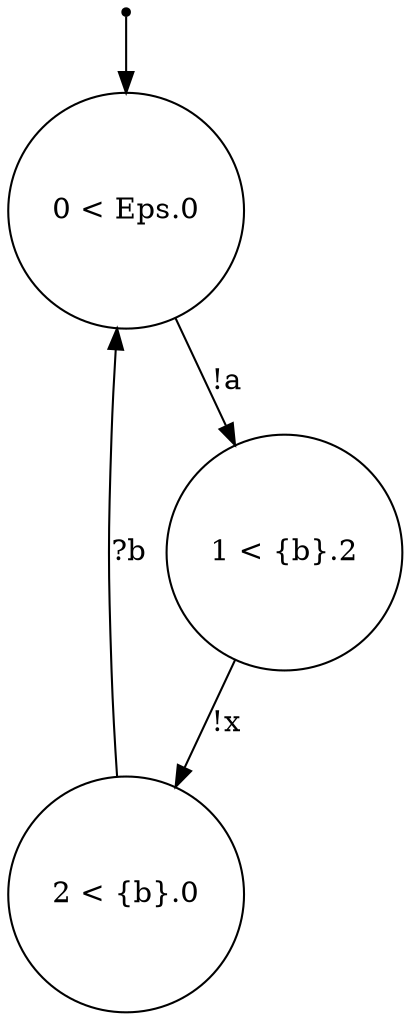 digraph {
 node [shape=point] ENTRY
 node [shape=circle]
2 [label="2 < {b}.0
"]
1 [label="1 < {b}.2
"]
0 [label="0 < Eps.0
"]
ENTRY -> 0
2 -> 0 [label="?b"]
1 -> 2 [label="!x"]
0 -> 1 [label="!a"]

}